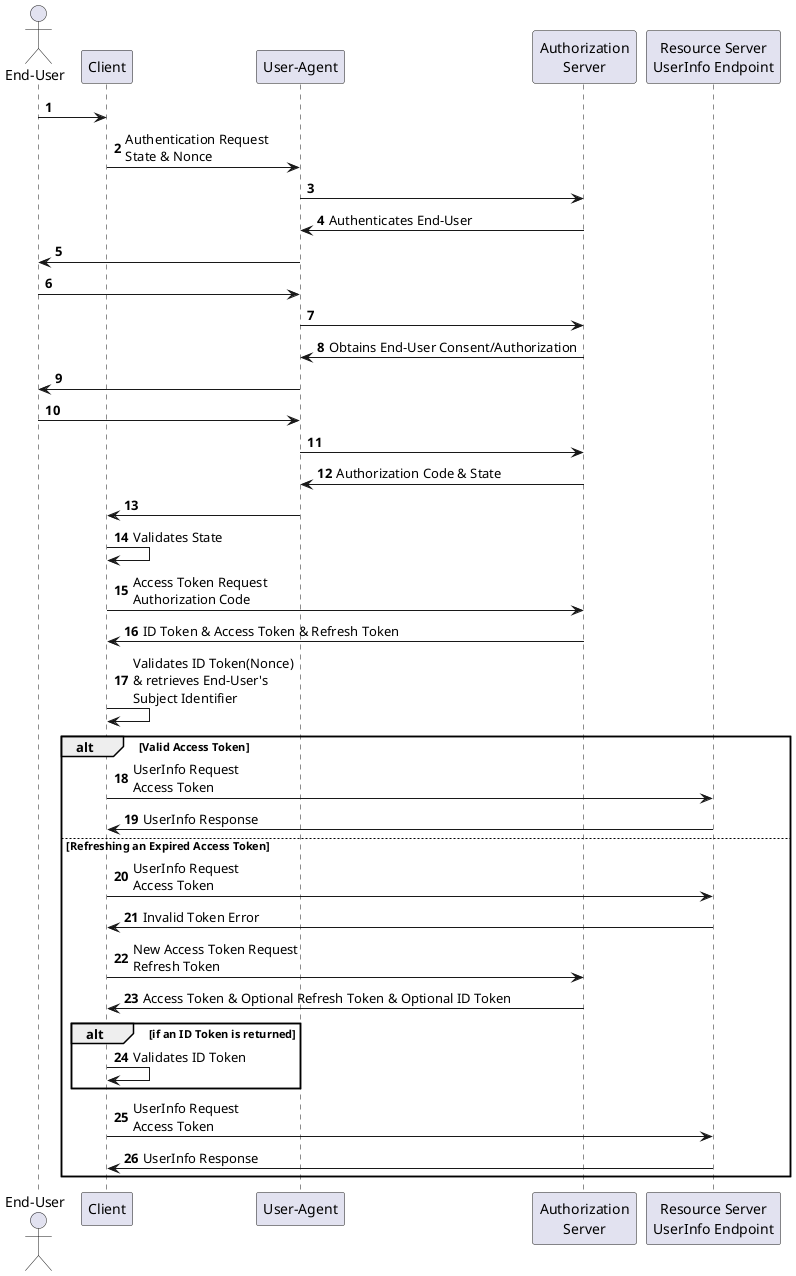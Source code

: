 @startuml OpenID Connect Authorization Code Flow with Refresh Token
autonumber
actor "End-User" as EU
participant Client as C
participant "User-Agent" as UA
participant "Authorization\nServer" as AS
participant "Resource Server\nUserInfo Endpoint" as RS

EU -> C:
C -> UA: Authentication Request\nState & Nonce
UA -> AS:
AS -> UA: Authenticates End-User
UA -> EU:
EU -> UA:
UA -> AS:
AS -> UA: Obtains End-User Consent/Authorization
UA -> EU:
EU -> UA:
UA -> AS:
AS -> UA: Authorization Code & State
UA -> C:
C -> C: Validates State
C -> AS: Access Token Request\nAuthorization Code
AS -> C: ID Token & Access Token & Refresh Token
C -> C: Validates ID Token(Nonce)\n& retrieves End-User's\nSubject Identifier

alt Valid Access Token
C -> RS: UserInfo Request\nAccess Token
RS -> C: UserInfo Response

else Refreshing an Expired Access Token
C -> RS: UserInfo Request\nAccess Token
RS -> C: Invalid Token Error
C -> AS: New Access Token Request\nRefresh Token
AS -> C: Access Token & Optional Refresh Token & Optional ID Token

alt if an ID Token is returned
C -> C: Validates ID Token
end

C -> RS: UserInfo Request\nAccess Token
RS -> C: UserInfo Response
end
@enduml